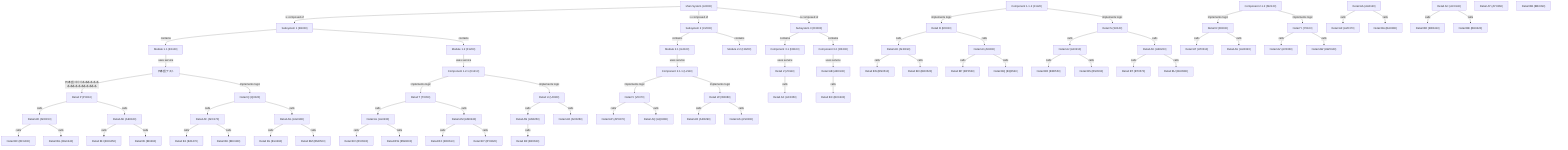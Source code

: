 graph TD
    A["Main System (A0000)"]
    B["Subsystem 1 (B1000)"]
    C["Subsystem 2 (C2000)"]
    D["Subsystem 3 (D3000)"]
    E["Module 1.1 (E1100)"]
    F["Module 1.2 (F1200)"]
    G["Module 2.1 (G2100)"]
    H["Module 2.2 (H2200)"]
    I["日本語テスト"]
    J["Component 1.1.2 (J1120)"]
    K["Component 1.2.1 (K1210)"]
    L["Component 2.1.1 (L2110)"]
    M["Component 2.1.2 (M2120)"]
    N["Component 3.1 (N3100)"]
    O["Component 3.2 (O3200)"]
    P["Detail P (P0010)"]
    Q["Detail Q (Q0020)"]
    R["Detail R (R0030)"]
    S["Detail S (S0040)"]
    T["Detail T (T0050)"]
    U["Detail U (U0060)"]
    V["Detail V (V0070)"]
    W["Detail W (W0080)"]
    X["Detail R (R0030)"]
    Y["Detail Y (Y0100)"]
    Z["Detail Z (Z0110)"]
    AA["Detail AA (AA0120)"]
    AB["Detail AB (AB0130)"]
    AC["Detail AC (AC0140)"]
    AD["Detail AD (AD0150)"]
    AE["Detail AE (AE0160)"]
    AF["Detail AF (AF0170)"]
    AG["Detail AG (AG0180)"]
    AH["Detail AH (AH0190)"]
    AI["Detail AI (AI0200)"]
    AJ["Detail AJ (AJ0210)"]
    AK["Detail AK (AK0220)"]
    AL["Detail AL (AL0230)"]
    AM["Detail AM (AM0240)"]
    AN["Detail AN (AN0250)"]
    AO["Detail AO (AO0260)"]
    AP["Detail AP (AP0270)"]
    AQ["Detail AQ (AQ0280)"]
    AR["Detail AR (AR0290)"]
    AS["Detail AS (AS0300)"]
    AT["Detail AT (AT0310)"]
    AU["Detail AU (AU0320)"]
    AV["Detail AV (AV0330)"]
    AW["Detail AW (AW0340)"]
    AX["Detail AX (AX0350)"]
    AY["Detail AY (AY0360)"]
    AZ["Detail AZ (AZ0370)"]
    BA["Detail BA (BA0380)"]
    BB["Detail BB (BB0390)"]
    BC["Detail BC (BC0400)"]
    BD["Detail BD (BD0410)"]
    BE["Detail BE (BE0420)"]
    BF["Detail BF (BF0430)"]
    BG["Detail BG (BG0440)"]
    BH["Detail BH (BH0450)"]
    BI["Detail BI (BI0460)"]
    BJ["Detail BJ (BJ0470)"]
    BK["Detail BK (BK0480)"]
    BL["Detail BL (BL0490)"]
    BM["Detail BM (BM0500)"]
    BN["Detail BN (BN0510)"]
    BO["Detail BO (BO0520)"]
    BP["Detail BP (BP0530)"]
    BQ["Detail BQ (BQ0540)"]
    BR["Detail BR (BR0550)"]
    BS["Detail BS (BS0560)"]
    BT["Detail BT (BT0570)"]
    BU["Detail BU (BU0580)"]
    BV["Detail BV (BV0590)"]
    BW["Detail BW (BW0600)"]
    BX["Detail BX (BX0610)"]
    BY["Detail BY (BY0620)"]
    BZ["Detail BZ (BZ0630)"]

    %% Level 1: System -> Subsystem
    A -->|"is composed of"| B
    A -->|"is composed of"| C
    A -->|"is composed of"| D

    %% Level 2: Subsystem -> Module
    B -->|"contains"| E
    B -->|"contains"| F
    C -->|"contains"| G
    C -->|"contains"| H
    D -->|"contains"| N
    D -->|"contains"| O

    %% Level 3: Module -> Component
    E -->|"uses service"| I
    F -->|"uses service"| K
    G -->|"uses service"| L
    N -->|"uses service"| Z
    O -->|"uses service"| AB

    %% Level 4: Component -> Detail
    I -->|"日本語ゴゴゴあああああああああああああああああ"| P
    I -->|"implements logic"| Q
    J -->|"implements logic"| R
    J -->|"implements logic"| S
    K -->|"implements logic"| T
    K -->|"implements logic"| U
    L -->|"implements logic"| V
    L -->|"implements logic"| W
    M -->|"implements logic"| X
    M -->|"implements logic"| Y

    %% Level 5: Detail -> Further Detail (Uniform Labeling)
    P -->|"calls"| AD
    P -->|"calls"| AE
    Q -->|"calls"| AF
    Q -->|"calls"| AG
    R -->|"calls"| AH
    R -->|"calls"| AI
    S -->|"calls"| AJ
    S -->|"calls"| AK
    T -->|"calls"| AL
    T -->|"calls"| AM
    U -->|"calls"| AN
    U -->|"calls"| AO
    V -->|"calls"| AP
    V -->|"calls"| AQ
    W -->|"calls"| AR
    W -->|"calls"| AS
    X -->|"calls"| AT
    X -->|"calls"| AU
    Y -->|"calls"| AV
    Y -->|"calls"| AW
    Z -->|"calls"| AX
    AA -->|"calls"| AZ
    AA -->|"calls"| BA
    AB -->|"calls"| BC
    AC -->|"calls"| BD
    AC -->|"calls"| BE
    AD -->|"calls"| BF
    AD -->|"calls"| BG
    AE -->|"calls"| BH
    AE -->|"calls"| BI
    AF -->|"calls"| BJ
    AF -->|"calls"| BK
    AG -->|"calls"| BL
    AG -->|"calls"| BM
    AH -->|"calls"| BN
    AH -->|"calls"| BO
    AI -->|"calls"| BP
    AI -->|"calls"| BQ
    AJ -->|"calls"| BR
    AJ -->|"calls"| BS
    AK -->|"calls"| BT
    AK -->|"calls"| BU
    AL -->|"calls"| BV
    AL -->|"calls"| BW
    AM -->|"calls"| BX
    AM -->|"calls"| BY
    AN -->|"calls"| BZ